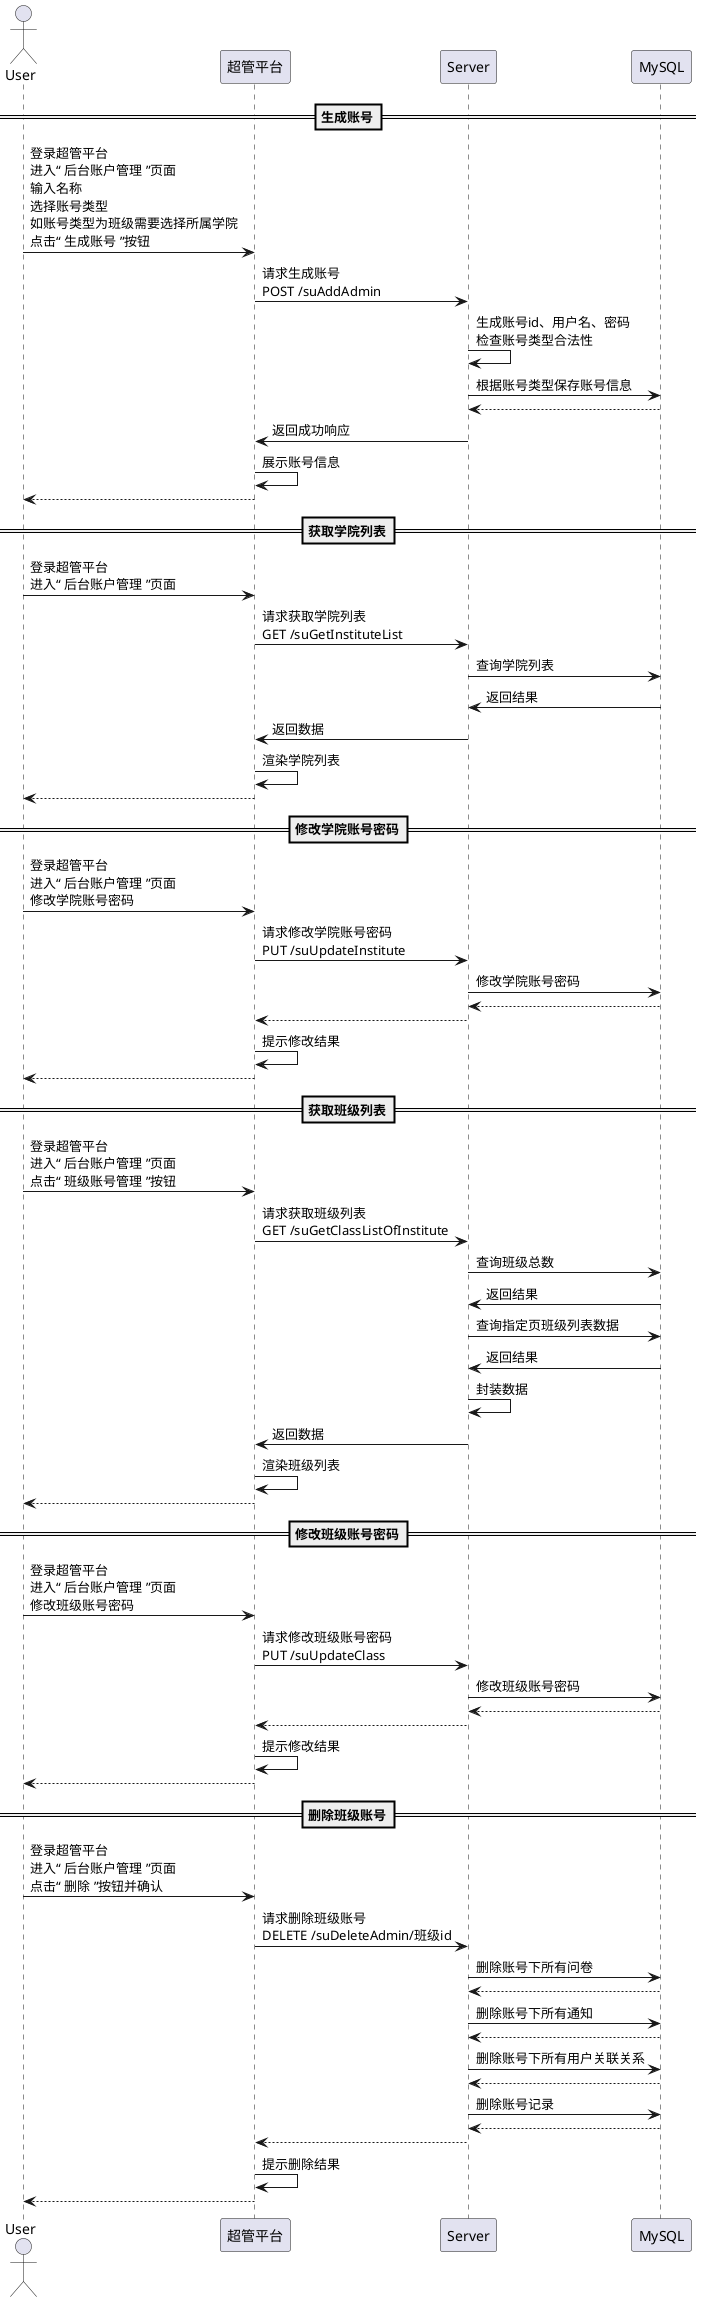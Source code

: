 @startuml 账户-后台账户管理
actor "User" as user
participant "超管平台" as su
participant "Server" as server
participant "MySQL" as db
==生成账号==
user->su:登录超管平台\n进入“ 后台账户管理 ”页面\n输入名称\n选择账号类型\n如账号类型为班级需要选择所属学院\n点击“ 生成账号 ”按钮
su->server:请求生成账号\nPOST /suAddAdmin
server->server:生成账号id、用户名、密码\n检查账号类型合法性
server->db:根据账号类型保存账号信息
server<--db
su<-server:返回成功响应
su->su:展示账号信息
user<--su
==获取学院列表==
user->su:登录超管平台\n进入“ 后台账户管理 ”页面
su->server:请求获取学院列表\nGET /suGetInstituteList
server->db:查询学院列表
server<-db:返回结果
su<-server:返回数据
su->su:渲染学院列表
user<--su
==修改学院账号密码==
user->su:登录超管平台\n进入“ 后台账户管理 ”页面\n修改学院账号密码
su->server:请求修改学院账号密码\nPUT /suUpdateInstitute
server->db:修改学院账号密码
server<--db
su<--server
su->su:提示修改结果
user<--su
==获取班级列表==
user->su:登录超管平台\n进入“ 后台账户管理 ”页面\n点击“ 班级账号管理 ”按钮
su->server:请求获取班级列表\nGET /suGetClassListOfInstitute
server->db:查询班级总数
server<-db:返回结果
server->db:查询指定页班级列表数据
server<-db:返回结果
server->server:封装数据
su<-server:返回数据
su->su:渲染班级列表
user<--su
==修改班级账号密码==
user->su:登录超管平台\n进入“ 后台账户管理 ”页面\n修改班级账号密码
su->server:请求修改班级账号密码\nPUT /suUpdateClass
server->db:修改班级账号密码
server<--db
su<--server
su->su:提示修改结果
user<--su
==删除班级账号==
user->su:登录超管平台\n进入“ 后台账户管理 ”页面\n点击“ 删除 ”按钮并确认
su->server:请求删除班级账号\nDELETE /suDeleteAdmin/班级id
server->db:删除账号下所有问卷
server<--db
server->db:删除账号下所有通知
server<--db
server->db:删除账号下所有用户关联关系
server<--db
server->db:删除账号记录
server<--db
su<--server
su->su:提示删除结果
user<--su
@enduml